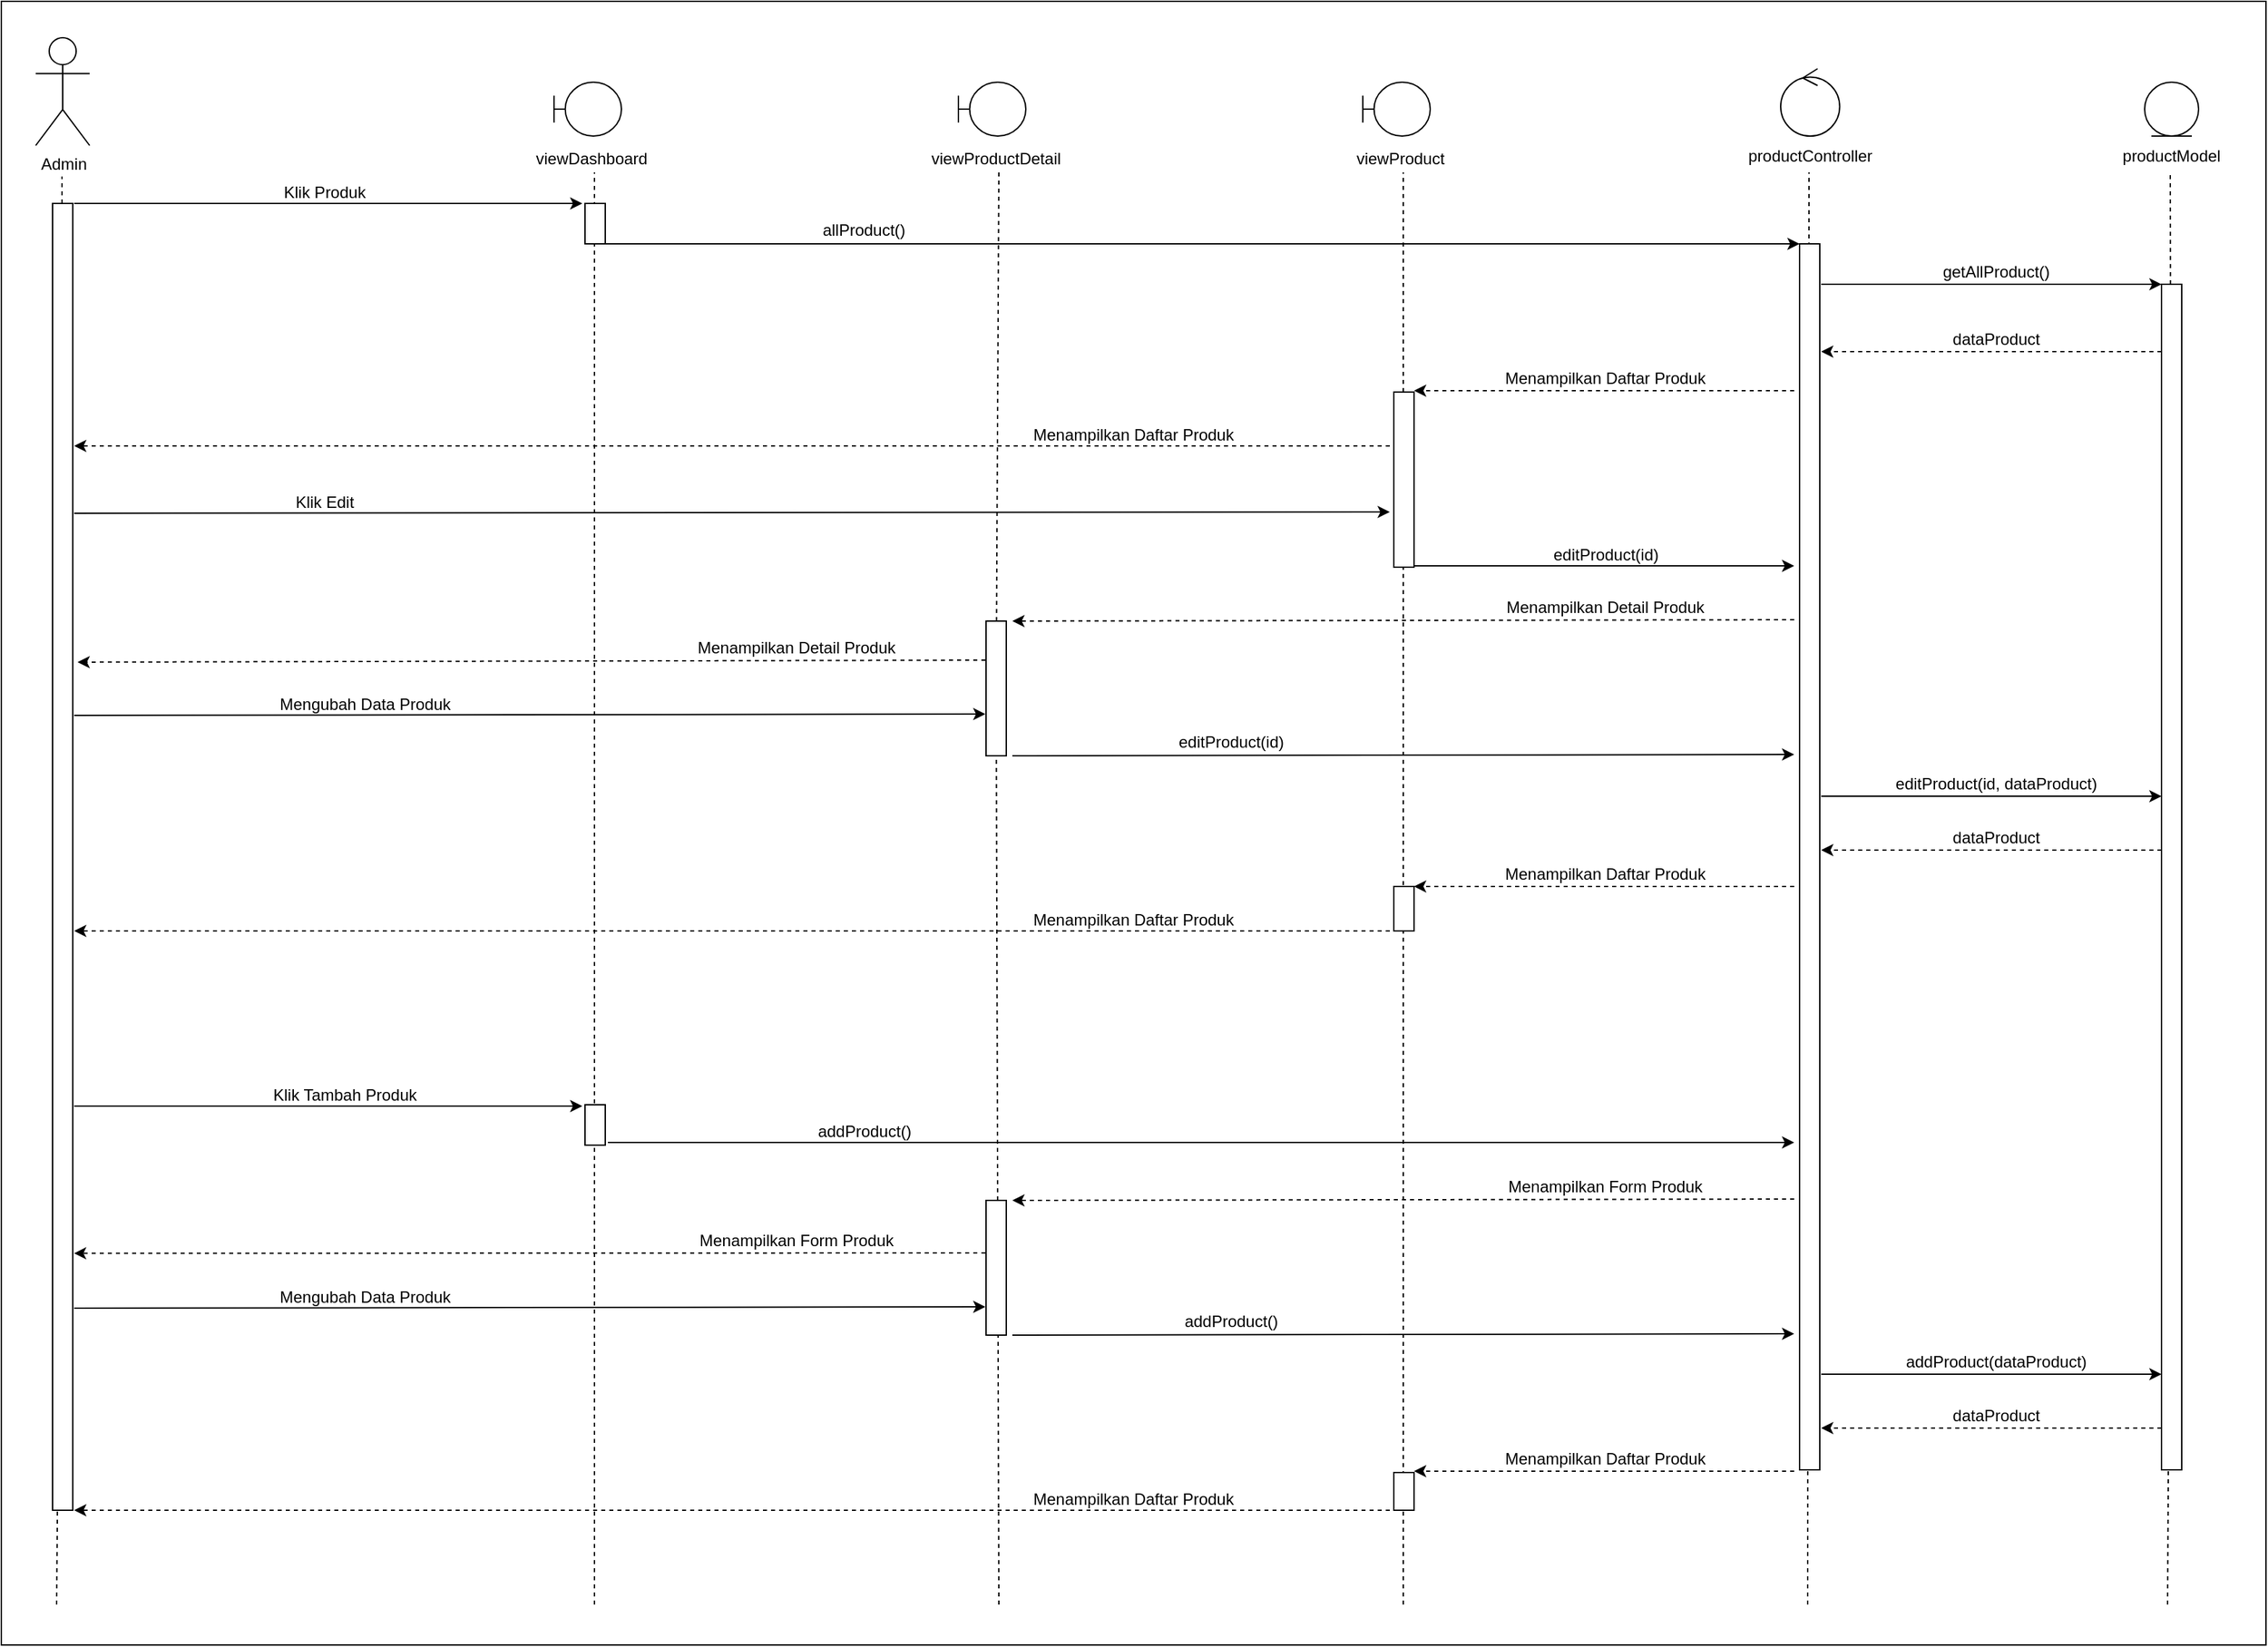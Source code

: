 <mxfile version="17.4.2" type="device"><diagram id="DY-nA0MU8icXIfweuAU1" name="Page-1"><mxGraphModel dx="2204" dy="1714" grid="1" gridSize="10" guides="1" tooltips="1" connect="1" arrows="1" fold="1" page="1" pageScale="1" pageWidth="850" pageHeight="1100" math="0" shadow="0"><root><mxCell id="0"/><mxCell id="1" parent="0"/><mxCell id="moocKGqfR_G3HOsE2hHg-115" value="" style="rounded=0;whiteSpace=wrap;html=1;" vertex="1" parent="1"><mxGeometry x="160" y="100" width="1680" height="1220" as="geometry"/></mxCell><mxCell id="moocKGqfR_G3HOsE2hHg-2" value="Admin" style="shape=umlActor;verticalLabelPosition=bottom;verticalAlign=top;html=1;outlineConnect=0;" vertex="1" parent="1"><mxGeometry x="185.5" y="127" width="40" height="80" as="geometry"/></mxCell><mxCell id="moocKGqfR_G3HOsE2hHg-3" value="" style="endArrow=none;dashed=1;html=1;rounded=0;startArrow=none;" edge="1" parent="1" source="moocKGqfR_G3HOsE2hHg-4"><mxGeometry width="50" height="50" relative="1" as="geometry"><mxPoint x="205" y="640" as="sourcePoint"/><mxPoint x="205" y="230" as="targetPoint"/></mxGeometry></mxCell><mxCell id="moocKGqfR_G3HOsE2hHg-4" value="" style="rounded=0;whiteSpace=wrap;html=1;" vertex="1" parent="1"><mxGeometry x="198" y="250" width="15" height="970" as="geometry"/></mxCell><mxCell id="moocKGqfR_G3HOsE2hHg-5" value="" style="endArrow=none;dashed=1;html=1;rounded=0;" edge="1" parent="1" target="moocKGqfR_G3HOsE2hHg-4"><mxGeometry width="50" height="50" relative="1" as="geometry"><mxPoint x="201" y="1290" as="sourcePoint"/><mxPoint x="205" y="230" as="targetPoint"/></mxGeometry></mxCell><mxCell id="moocKGqfR_G3HOsE2hHg-6" value="" style="shape=umlBoundary;whiteSpace=wrap;html=1;" vertex="1" parent="1"><mxGeometry x="570" y="160" width="50" height="40" as="geometry"/></mxCell><mxCell id="moocKGqfR_G3HOsE2hHg-7" value="" style="endArrow=none;dashed=1;html=1;rounded=0;startArrow=none;" edge="1" parent="1"><mxGeometry width="50" height="50" relative="1" as="geometry"><mxPoint x="600" y="1290" as="sourcePoint"/><mxPoint x="600" y="227" as="targetPoint"/></mxGeometry></mxCell><mxCell id="moocKGqfR_G3HOsE2hHg-8" value="" style="rounded=0;whiteSpace=wrap;html=1;" vertex="1" parent="1"><mxGeometry x="593" y="250" width="15" height="30" as="geometry"/></mxCell><mxCell id="moocKGqfR_G3HOsE2hHg-9" value="" style="ellipse;shape=umlControl;whiteSpace=wrap;html=1;" vertex="1" parent="1"><mxGeometry x="1480" y="150" width="43.75" height="50" as="geometry"/></mxCell><mxCell id="moocKGqfR_G3HOsE2hHg-10" value="" style="endArrow=none;dashed=1;html=1;rounded=0;startArrow=none;" edge="1" parent="1"><mxGeometry width="50" height="50" relative="1" as="geometry"><mxPoint x="1500" y="1290" as="sourcePoint"/><mxPoint x="1501" y="227" as="targetPoint"/></mxGeometry></mxCell><mxCell id="moocKGqfR_G3HOsE2hHg-11" value="" style="rounded=0;whiteSpace=wrap;html=1;" vertex="1" parent="1"><mxGeometry x="1494" y="280" width="15" height="910" as="geometry"/></mxCell><mxCell id="moocKGqfR_G3HOsE2hHg-12" value="" style="shape=umlLifeline;participant=umlEntity;perimeter=lifelinePerimeter;whiteSpace=wrap;html=1;container=1;collapsible=0;recursiveResize=0;verticalAlign=top;spacingTop=36;outlineConnect=0;" vertex="1" parent="1"><mxGeometry x="1750" y="160" width="40" height="40" as="geometry"/></mxCell><mxCell id="moocKGqfR_G3HOsE2hHg-13" value="" style="endArrow=none;dashed=1;html=1;rounded=0;startArrow=none;" edge="1" parent="1" source="moocKGqfR_G3HOsE2hHg-14"><mxGeometry width="50" height="50" relative="1" as="geometry"><mxPoint x="1769.0" y="641.5" as="sourcePoint"/><mxPoint x="1769" y="228.5" as="targetPoint"/></mxGeometry></mxCell><mxCell id="moocKGqfR_G3HOsE2hHg-14" value="" style="rounded=0;whiteSpace=wrap;html=1;" vertex="1" parent="1"><mxGeometry x="1762.5" y="310" width="15" height="880" as="geometry"/></mxCell><mxCell id="moocKGqfR_G3HOsE2hHg-15" value="" style="endArrow=none;dashed=1;html=1;rounded=0;startArrow=none;" edge="1" parent="1" target="moocKGqfR_G3HOsE2hHg-14"><mxGeometry width="50" height="50" relative="1" as="geometry"><mxPoint x="1767" y="1290" as="sourcePoint"/><mxPoint x="1769" y="228.5" as="targetPoint"/></mxGeometry></mxCell><mxCell id="moocKGqfR_G3HOsE2hHg-16" value="" style="endArrow=classic;html=1;rounded=0;exitX=1;exitY=0;exitDx=0;exitDy=0;" edge="1" parent="1"><mxGeometry width="50" height="50" relative="1" as="geometry"><mxPoint x="214.0" y="250.0" as="sourcePoint"/><mxPoint x="591" y="250" as="targetPoint"/></mxGeometry></mxCell><mxCell id="moocKGqfR_G3HOsE2hHg-18" value="" style="endArrow=classic;html=1;rounded=0;dashed=1;" edge="1" parent="1"><mxGeometry width="50" height="50" relative="1" as="geometry"><mxPoint x="1190" y="430" as="sourcePoint"/><mxPoint x="214.0" y="430.0" as="targetPoint"/></mxGeometry></mxCell><mxCell id="moocKGqfR_G3HOsE2hHg-20" value="" style="endArrow=classic;html=1;rounded=0;" edge="1" parent="1"><mxGeometry width="50" height="50" relative="1" as="geometry"><mxPoint x="1510" y="310" as="sourcePoint"/><mxPoint x="1762.5" y="310" as="targetPoint"/></mxGeometry></mxCell><mxCell id="moocKGqfR_G3HOsE2hHg-21" value="" style="endArrow=classic;html=1;rounded=0;dashed=1;" edge="1" parent="1"><mxGeometry width="50" height="50" relative="1" as="geometry"><mxPoint x="1762.5" y="360" as="sourcePoint"/><mxPoint x="1510" y="360" as="targetPoint"/></mxGeometry></mxCell><mxCell id="moocKGqfR_G3HOsE2hHg-29" value="viewDashboard" style="text;html=1;strokeColor=none;fillColor=none;align=center;verticalAlign=middle;whiteSpace=wrap;rounded=0;" vertex="1" parent="1"><mxGeometry x="568" y="202" width="60" height="30" as="geometry"/></mxCell><mxCell id="moocKGqfR_G3HOsE2hHg-30" value="productController" style="text;html=1;strokeColor=none;fillColor=none;align=center;verticalAlign=middle;whiteSpace=wrap;rounded=0;" vertex="1" parent="1"><mxGeometry x="1471.5" y="200" width="60" height="30" as="geometry"/></mxCell><mxCell id="moocKGqfR_G3HOsE2hHg-31" value="productModel" style="text;html=1;strokeColor=none;fillColor=none;align=center;verticalAlign=middle;whiteSpace=wrap;rounded=0;" vertex="1" parent="1"><mxGeometry x="1740" y="200" width="60" height="30" as="geometry"/></mxCell><mxCell id="moocKGqfR_G3HOsE2hHg-32" value="Klik Produk" style="text;html=1;strokeColor=none;fillColor=none;align=center;verticalAlign=middle;whiteSpace=wrap;rounded=0;" vertex="1" parent="1"><mxGeometry x="350" y="227" width="100" height="30" as="geometry"/></mxCell><mxCell id="moocKGqfR_G3HOsE2hHg-33" value="Menampilkan Daftar Produk" style="text;html=1;strokeColor=none;fillColor=none;align=center;verticalAlign=middle;whiteSpace=wrap;rounded=0;" vertex="1" parent="1"><mxGeometry x="910" y="407" width="180" height="30" as="geometry"/></mxCell><mxCell id="moocKGqfR_G3HOsE2hHg-36" value="getAllProduct()" style="text;html=1;strokeColor=none;fillColor=none;align=center;verticalAlign=middle;whiteSpace=wrap;rounded=0;" vertex="1" parent="1"><mxGeometry x="1590" y="286" width="100" height="30" as="geometry"/></mxCell><mxCell id="moocKGqfR_G3HOsE2hHg-37" value="dataProduct" style="text;html=1;strokeColor=none;fillColor=none;align=center;verticalAlign=middle;whiteSpace=wrap;rounded=0;" vertex="1" parent="1"><mxGeometry x="1590" y="336" width="100" height="30" as="geometry"/></mxCell><mxCell id="moocKGqfR_G3HOsE2hHg-45" value="" style="shape=umlBoundary;whiteSpace=wrap;html=1;" vertex="1" parent="1"><mxGeometry x="870" y="160" width="50" height="40" as="geometry"/></mxCell><mxCell id="moocKGqfR_G3HOsE2hHg-46" value="" style="endArrow=none;dashed=1;html=1;rounded=0;startArrow=none;" edge="1" parent="1" source="moocKGqfR_G3HOsE2hHg-47"><mxGeometry width="50" height="50" relative="1" as="geometry"><mxPoint x="900" y="1220" as="sourcePoint"/><mxPoint x="900" y="227" as="targetPoint"/></mxGeometry></mxCell><mxCell id="moocKGqfR_G3HOsE2hHg-48" value="viewProductDetail" style="text;html=1;strokeColor=none;fillColor=none;align=center;verticalAlign=middle;whiteSpace=wrap;rounded=0;" vertex="1" parent="1"><mxGeometry x="868" y="202" width="60" height="30" as="geometry"/></mxCell><mxCell id="moocKGqfR_G3HOsE2hHg-49" value="" style="shape=umlBoundary;whiteSpace=wrap;html=1;" vertex="1" parent="1"><mxGeometry x="1170" y="160" width="50" height="40" as="geometry"/></mxCell><mxCell id="moocKGqfR_G3HOsE2hHg-50" value="" style="endArrow=none;dashed=1;html=1;rounded=0;startArrow=none;" edge="1" parent="1"><mxGeometry width="50" height="50" relative="1" as="geometry"><mxPoint x="1200" y="1290" as="sourcePoint"/><mxPoint x="1200" y="227" as="targetPoint"/></mxGeometry></mxCell><mxCell id="moocKGqfR_G3HOsE2hHg-51" value="" style="rounded=0;whiteSpace=wrap;html=1;" vertex="1" parent="1"><mxGeometry x="1193" y="390" width="15" height="130" as="geometry"/></mxCell><mxCell id="moocKGqfR_G3HOsE2hHg-52" value="viewProduct" style="text;html=1;strokeColor=none;fillColor=none;align=center;verticalAlign=middle;whiteSpace=wrap;rounded=0;" vertex="1" parent="1"><mxGeometry x="1168" y="202" width="60" height="30" as="geometry"/></mxCell><mxCell id="moocKGqfR_G3HOsE2hHg-53" value="" style="endArrow=classic;html=1;rounded=0;entryX=0;entryY=0;entryDx=0;entryDy=0;exitX=1;exitY=1;exitDx=0;exitDy=0;" edge="1" parent="1" source="moocKGqfR_G3HOsE2hHg-8" target="moocKGqfR_G3HOsE2hHg-11"><mxGeometry width="50" height="50" relative="1" as="geometry"><mxPoint x="1340" y="280" as="sourcePoint"/><mxPoint x="1490" y="280" as="targetPoint"/></mxGeometry></mxCell><mxCell id="moocKGqfR_G3HOsE2hHg-54" value="allProduct()" style="text;html=1;strokeColor=none;fillColor=none;align=center;verticalAlign=middle;whiteSpace=wrap;rounded=0;" vertex="1" parent="1"><mxGeometry x="750" y="255" width="100" height="30" as="geometry"/></mxCell><mxCell id="moocKGqfR_G3HOsE2hHg-57" value="" style="endArrow=classic;html=1;rounded=0;dashed=1;" edge="1" parent="1"><mxGeometry width="50" height="50" relative="1" as="geometry"><mxPoint x="1490" y="389" as="sourcePoint"/><mxPoint x="1208" y="389" as="targetPoint"/></mxGeometry></mxCell><mxCell id="moocKGqfR_G3HOsE2hHg-58" value="Menampilkan Daftar Produk" style="text;html=1;strokeColor=none;fillColor=none;align=center;verticalAlign=middle;whiteSpace=wrap;rounded=0;" vertex="1" parent="1"><mxGeometry x="1270" y="365" width="160" height="30" as="geometry"/></mxCell><mxCell id="moocKGqfR_G3HOsE2hHg-59" value="" style="endArrow=classic;html=1;rounded=0;exitX=1;exitY=0;exitDx=0;exitDy=0;" edge="1" parent="1"><mxGeometry width="50" height="50" relative="1" as="geometry"><mxPoint x="214.0" y="480.0" as="sourcePoint"/><mxPoint x="1190" y="479" as="targetPoint"/></mxGeometry></mxCell><mxCell id="moocKGqfR_G3HOsE2hHg-60" value="Klik Edit" style="text;html=1;strokeColor=none;fillColor=none;align=center;verticalAlign=middle;whiteSpace=wrap;rounded=0;" vertex="1" parent="1"><mxGeometry x="350" y="457" width="100" height="30" as="geometry"/></mxCell><mxCell id="moocKGqfR_G3HOsE2hHg-61" value="" style="endArrow=classic;html=1;rounded=0;" edge="1" parent="1"><mxGeometry width="50" height="50" relative="1" as="geometry"><mxPoint x="1208" y="519" as="sourcePoint"/><mxPoint x="1490" y="519" as="targetPoint"/></mxGeometry></mxCell><mxCell id="moocKGqfR_G3HOsE2hHg-62" value="editProduct(id)" style="text;html=1;strokeColor=none;fillColor=none;align=center;verticalAlign=middle;whiteSpace=wrap;rounded=0;direction=south;" vertex="1" parent="1"><mxGeometry x="1287.5" y="501" width="125" height="20" as="geometry"/></mxCell><mxCell id="moocKGqfR_G3HOsE2hHg-47" value="" style="rounded=0;whiteSpace=wrap;html=1;" vertex="1" parent="1"><mxGeometry x="890.5" y="560" width="15" height="100" as="geometry"/></mxCell><mxCell id="moocKGqfR_G3HOsE2hHg-63" value="" style="endArrow=none;dashed=1;html=1;rounded=0;startArrow=none;" edge="1" parent="1" target="moocKGqfR_G3HOsE2hHg-47"><mxGeometry width="50" height="50" relative="1" as="geometry"><mxPoint x="900" y="1290" as="sourcePoint"/><mxPoint x="900" y="227" as="targetPoint"/></mxGeometry></mxCell><mxCell id="moocKGqfR_G3HOsE2hHg-66" value="" style="endArrow=classic;html=1;rounded=0;" edge="1" parent="1"><mxGeometry width="50" height="50" relative="1" as="geometry"><mxPoint x="1510" y="690" as="sourcePoint"/><mxPoint x="1762.5" y="690" as="targetPoint"/></mxGeometry></mxCell><mxCell id="moocKGqfR_G3HOsE2hHg-67" value="editProduct(id, dataProduct)" style="text;html=1;strokeColor=none;fillColor=none;align=center;verticalAlign=middle;whiteSpace=wrap;rounded=0;" vertex="1" parent="1"><mxGeometry x="1550" y="666" width="180" height="30" as="geometry"/></mxCell><mxCell id="moocKGqfR_G3HOsE2hHg-68" value="" style="endArrow=classic;html=1;rounded=0;dashed=1;" edge="1" parent="1"><mxGeometry width="50" height="50" relative="1" as="geometry"><mxPoint x="1490" y="559" as="sourcePoint"/><mxPoint x="910" y="560" as="targetPoint"/></mxGeometry></mxCell><mxCell id="moocKGqfR_G3HOsE2hHg-69" value="Menampilkan Detail Produk" style="text;html=1;strokeColor=none;fillColor=none;align=center;verticalAlign=middle;whiteSpace=wrap;rounded=0;" vertex="1" parent="1"><mxGeometry x="1270" y="535" width="160" height="30" as="geometry"/></mxCell><mxCell id="moocKGqfR_G3HOsE2hHg-70" value="" style="endArrow=classic;html=1;rounded=0;dashed=1;entryX=1.236;entryY=0.351;entryDx=0;entryDy=0;entryPerimeter=0;" edge="1" parent="1" target="moocKGqfR_G3HOsE2hHg-4"><mxGeometry width="50" height="50" relative="1" as="geometry"><mxPoint x="890" y="589" as="sourcePoint"/><mxPoint x="220" y="590" as="targetPoint"/></mxGeometry></mxCell><mxCell id="moocKGqfR_G3HOsE2hHg-71" value="Menampilkan Detail Produk" style="text;html=1;strokeColor=none;fillColor=none;align=center;verticalAlign=middle;whiteSpace=wrap;rounded=0;" vertex="1" parent="1"><mxGeometry x="670" y="565" width="160" height="30" as="geometry"/></mxCell><mxCell id="moocKGqfR_G3HOsE2hHg-72" value="" style="endArrow=classic;html=1;rounded=0;exitX=1;exitY=0;exitDx=0;exitDy=0;" edge="1" parent="1"><mxGeometry width="50" height="50" relative="1" as="geometry"><mxPoint x="214.0" y="630.0" as="sourcePoint"/><mxPoint x="890" y="629" as="targetPoint"/></mxGeometry></mxCell><mxCell id="moocKGqfR_G3HOsE2hHg-73" value="Mengubah Data Produk" style="text;html=1;strokeColor=none;fillColor=none;align=center;verticalAlign=middle;whiteSpace=wrap;rounded=0;" vertex="1" parent="1"><mxGeometry x="350" y="607" width="160" height="30" as="geometry"/></mxCell><mxCell id="moocKGqfR_G3HOsE2hHg-74" value="" style="endArrow=classic;html=1;rounded=0;" edge="1" parent="1"><mxGeometry width="50" height="50" relative="1" as="geometry"><mxPoint x="910" y="660" as="sourcePoint"/><mxPoint x="1490" y="659" as="targetPoint"/></mxGeometry></mxCell><mxCell id="moocKGqfR_G3HOsE2hHg-75" value="editProduct(id)" style="text;html=1;strokeColor=none;fillColor=none;align=center;verticalAlign=middle;whiteSpace=wrap;rounded=0;direction=south;" vertex="1" parent="1"><mxGeometry x="960" y="640" width="225" height="20" as="geometry"/></mxCell><mxCell id="moocKGqfR_G3HOsE2hHg-77" value="" style="endArrow=classic;html=1;rounded=0;dashed=1;" edge="1" parent="1"><mxGeometry width="50" height="50" relative="1" as="geometry"><mxPoint x="1762.5" y="730" as="sourcePoint"/><mxPoint x="1510" y="730" as="targetPoint"/></mxGeometry></mxCell><mxCell id="moocKGqfR_G3HOsE2hHg-78" value="dataProduct" style="text;html=1;strokeColor=none;fillColor=none;align=center;verticalAlign=middle;whiteSpace=wrap;rounded=0;" vertex="1" parent="1"><mxGeometry x="1590" y="706" width="100" height="30" as="geometry"/></mxCell><mxCell id="moocKGqfR_G3HOsE2hHg-79" value="" style="rounded=0;whiteSpace=wrap;html=1;" vertex="1" parent="1"><mxGeometry x="1193" y="757" width="15" height="33" as="geometry"/></mxCell><mxCell id="moocKGqfR_G3HOsE2hHg-86" value="" style="endArrow=classic;html=1;rounded=0;dashed=1;" edge="1" parent="1"><mxGeometry width="50" height="50" relative="1" as="geometry"><mxPoint x="1490" y="757" as="sourcePoint"/><mxPoint x="1208" y="757" as="targetPoint"/></mxGeometry></mxCell><mxCell id="moocKGqfR_G3HOsE2hHg-87" value="Menampilkan Daftar Produk" style="text;html=1;strokeColor=none;fillColor=none;align=center;verticalAlign=middle;whiteSpace=wrap;rounded=0;" vertex="1" parent="1"><mxGeometry x="1270" y="733" width="160" height="30" as="geometry"/></mxCell><mxCell id="moocKGqfR_G3HOsE2hHg-88" value="" style="endArrow=classic;html=1;rounded=0;" edge="1" parent="1"><mxGeometry width="50" height="50" relative="1" as="geometry"><mxPoint x="610" y="947" as="sourcePoint"/><mxPoint x="1490" y="947" as="targetPoint"/></mxGeometry></mxCell><mxCell id="moocKGqfR_G3HOsE2hHg-89" value="addProduct()" style="text;html=1;strokeColor=none;fillColor=none;align=center;verticalAlign=middle;whiteSpace=wrap;rounded=0;direction=south;" vertex="1" parent="1"><mxGeometry x="737.5" y="929" width="125" height="20" as="geometry"/></mxCell><mxCell id="moocKGqfR_G3HOsE2hHg-90" value="" style="endArrow=classic;html=1;rounded=0;dashed=1;" edge="1" parent="1"><mxGeometry width="50" height="50" relative="1" as="geometry"><mxPoint x="1190" y="790" as="sourcePoint"/><mxPoint x="214.0" y="790.0" as="targetPoint"/></mxGeometry></mxCell><mxCell id="moocKGqfR_G3HOsE2hHg-91" value="Menampilkan Daftar Produk" style="text;html=1;strokeColor=none;fillColor=none;align=center;verticalAlign=middle;whiteSpace=wrap;rounded=0;" vertex="1" parent="1"><mxGeometry x="910" y="767" width="180" height="30" as="geometry"/></mxCell><mxCell id="moocKGqfR_G3HOsE2hHg-92" value="" style="rounded=0;whiteSpace=wrap;html=1;" vertex="1" parent="1"><mxGeometry x="593" y="919" width="15" height="30" as="geometry"/></mxCell><mxCell id="moocKGqfR_G3HOsE2hHg-93" value="" style="endArrow=classic;html=1;rounded=0;exitX=1;exitY=0;exitDx=0;exitDy=0;" edge="1" parent="1"><mxGeometry width="50" height="50" relative="1" as="geometry"><mxPoint x="214.0" y="920.0" as="sourcePoint"/><mxPoint x="591" y="920" as="targetPoint"/></mxGeometry></mxCell><mxCell id="moocKGqfR_G3HOsE2hHg-94" value="Klik Tambah Produk" style="text;html=1;strokeColor=none;fillColor=none;align=center;verticalAlign=middle;whiteSpace=wrap;rounded=0;" vertex="1" parent="1"><mxGeometry x="350" y="897" width="130" height="30" as="geometry"/></mxCell><mxCell id="moocKGqfR_G3HOsE2hHg-97" value="" style="rounded=0;whiteSpace=wrap;html=1;" vertex="1" parent="1"><mxGeometry x="890.5" y="990" width="15" height="100" as="geometry"/></mxCell><mxCell id="moocKGqfR_G3HOsE2hHg-98" value="" style="endArrow=classic;html=1;rounded=0;dashed=1;" edge="1" parent="1"><mxGeometry width="50" height="50" relative="1" as="geometry"><mxPoint x="1490" y="989.0" as="sourcePoint"/><mxPoint x="910" y="990" as="targetPoint"/></mxGeometry></mxCell><mxCell id="moocKGqfR_G3HOsE2hHg-99" value="Menampilkan Form Produk" style="text;html=1;strokeColor=none;fillColor=none;align=center;verticalAlign=middle;whiteSpace=wrap;rounded=0;" vertex="1" parent="1"><mxGeometry x="1270" y="965" width="160" height="30" as="geometry"/></mxCell><mxCell id="moocKGqfR_G3HOsE2hHg-100" value="" style="endArrow=classic;html=1;rounded=0;dashed=1;entryX=1.062;entryY=0.377;entryDx=0;entryDy=0;entryPerimeter=0;" edge="1" parent="1"><mxGeometry width="50" height="50" relative="1" as="geometry"><mxPoint x="890" y="1029.0" as="sourcePoint"/><mxPoint x="213.93" y="1029.3" as="targetPoint"/></mxGeometry></mxCell><mxCell id="moocKGqfR_G3HOsE2hHg-101" value="Menampilkan Form Produk" style="text;html=1;strokeColor=none;fillColor=none;align=center;verticalAlign=middle;whiteSpace=wrap;rounded=0;" vertex="1" parent="1"><mxGeometry x="670" y="1005" width="160" height="30" as="geometry"/></mxCell><mxCell id="moocKGqfR_G3HOsE2hHg-102" value="" style="endArrow=classic;html=1;rounded=0;exitX=1;exitY=0;exitDx=0;exitDy=0;" edge="1" parent="1"><mxGeometry width="50" height="50" relative="1" as="geometry"><mxPoint x="214.0" y="1070.0" as="sourcePoint"/><mxPoint x="890" y="1069.0" as="targetPoint"/></mxGeometry></mxCell><mxCell id="moocKGqfR_G3HOsE2hHg-103" value="Mengubah Data Produk" style="text;html=1;strokeColor=none;fillColor=none;align=center;verticalAlign=middle;whiteSpace=wrap;rounded=0;" vertex="1" parent="1"><mxGeometry x="350" y="1047" width="160" height="30" as="geometry"/></mxCell><mxCell id="moocKGqfR_G3HOsE2hHg-104" value="" style="endArrow=classic;html=1;rounded=0;" edge="1" parent="1"><mxGeometry width="50" height="50" relative="1" as="geometry"><mxPoint x="910" y="1090" as="sourcePoint"/><mxPoint x="1490" y="1089.0" as="targetPoint"/></mxGeometry></mxCell><mxCell id="moocKGqfR_G3HOsE2hHg-105" value="addProduct()" style="text;html=1;strokeColor=none;fillColor=none;align=center;verticalAlign=middle;whiteSpace=wrap;rounded=0;direction=south;" vertex="1" parent="1"><mxGeometry x="960" y="1070" width="225" height="20" as="geometry"/></mxCell><mxCell id="moocKGqfR_G3HOsE2hHg-106" value="" style="endArrow=classic;html=1;rounded=0;" edge="1" parent="1"><mxGeometry width="50" height="50" relative="1" as="geometry"><mxPoint x="1510" y="1119.0" as="sourcePoint"/><mxPoint x="1762.5" y="1119.0" as="targetPoint"/></mxGeometry></mxCell><mxCell id="moocKGqfR_G3HOsE2hHg-107" value="addProduct(dataProduct)" style="text;html=1;strokeColor=none;fillColor=none;align=center;verticalAlign=middle;whiteSpace=wrap;rounded=0;" vertex="1" parent="1"><mxGeometry x="1550" y="1095" width="180" height="30" as="geometry"/></mxCell><mxCell id="moocKGqfR_G3HOsE2hHg-108" value="" style="endArrow=classic;html=1;rounded=0;dashed=1;" edge="1" parent="1"><mxGeometry width="50" height="50" relative="1" as="geometry"><mxPoint x="1762.5" y="1159.0" as="sourcePoint"/><mxPoint x="1510" y="1159.0" as="targetPoint"/></mxGeometry></mxCell><mxCell id="moocKGqfR_G3HOsE2hHg-109" value="dataProduct" style="text;html=1;strokeColor=none;fillColor=none;align=center;verticalAlign=middle;whiteSpace=wrap;rounded=0;" vertex="1" parent="1"><mxGeometry x="1590" y="1135" width="100" height="30" as="geometry"/></mxCell><mxCell id="moocKGqfR_G3HOsE2hHg-110" value="" style="rounded=0;whiteSpace=wrap;html=1;" vertex="1" parent="1"><mxGeometry x="1193" y="1192" width="15" height="28" as="geometry"/></mxCell><mxCell id="moocKGqfR_G3HOsE2hHg-111" value="" style="endArrow=classic;html=1;rounded=0;dashed=1;" edge="1" parent="1"><mxGeometry width="50" height="50" relative="1" as="geometry"><mxPoint x="1490" y="1191" as="sourcePoint"/><mxPoint x="1208" y="1191" as="targetPoint"/></mxGeometry></mxCell><mxCell id="moocKGqfR_G3HOsE2hHg-112" value="Menampilkan Daftar Produk" style="text;html=1;strokeColor=none;fillColor=none;align=center;verticalAlign=middle;whiteSpace=wrap;rounded=0;" vertex="1" parent="1"><mxGeometry x="1270" y="1167" width="160" height="30" as="geometry"/></mxCell><mxCell id="moocKGqfR_G3HOsE2hHg-113" value="" style="endArrow=classic;html=1;rounded=0;dashed=1;" edge="1" parent="1"><mxGeometry width="50" height="50" relative="1" as="geometry"><mxPoint x="1190" y="1220.0" as="sourcePoint"/><mxPoint x="214.0" y="1220.0" as="targetPoint"/></mxGeometry></mxCell><mxCell id="moocKGqfR_G3HOsE2hHg-114" value="Menampilkan Daftar Produk" style="text;html=1;strokeColor=none;fillColor=none;align=center;verticalAlign=middle;whiteSpace=wrap;rounded=0;" vertex="1" parent="1"><mxGeometry x="910" y="1197" width="180" height="30" as="geometry"/></mxCell></root></mxGraphModel></diagram></mxfile>